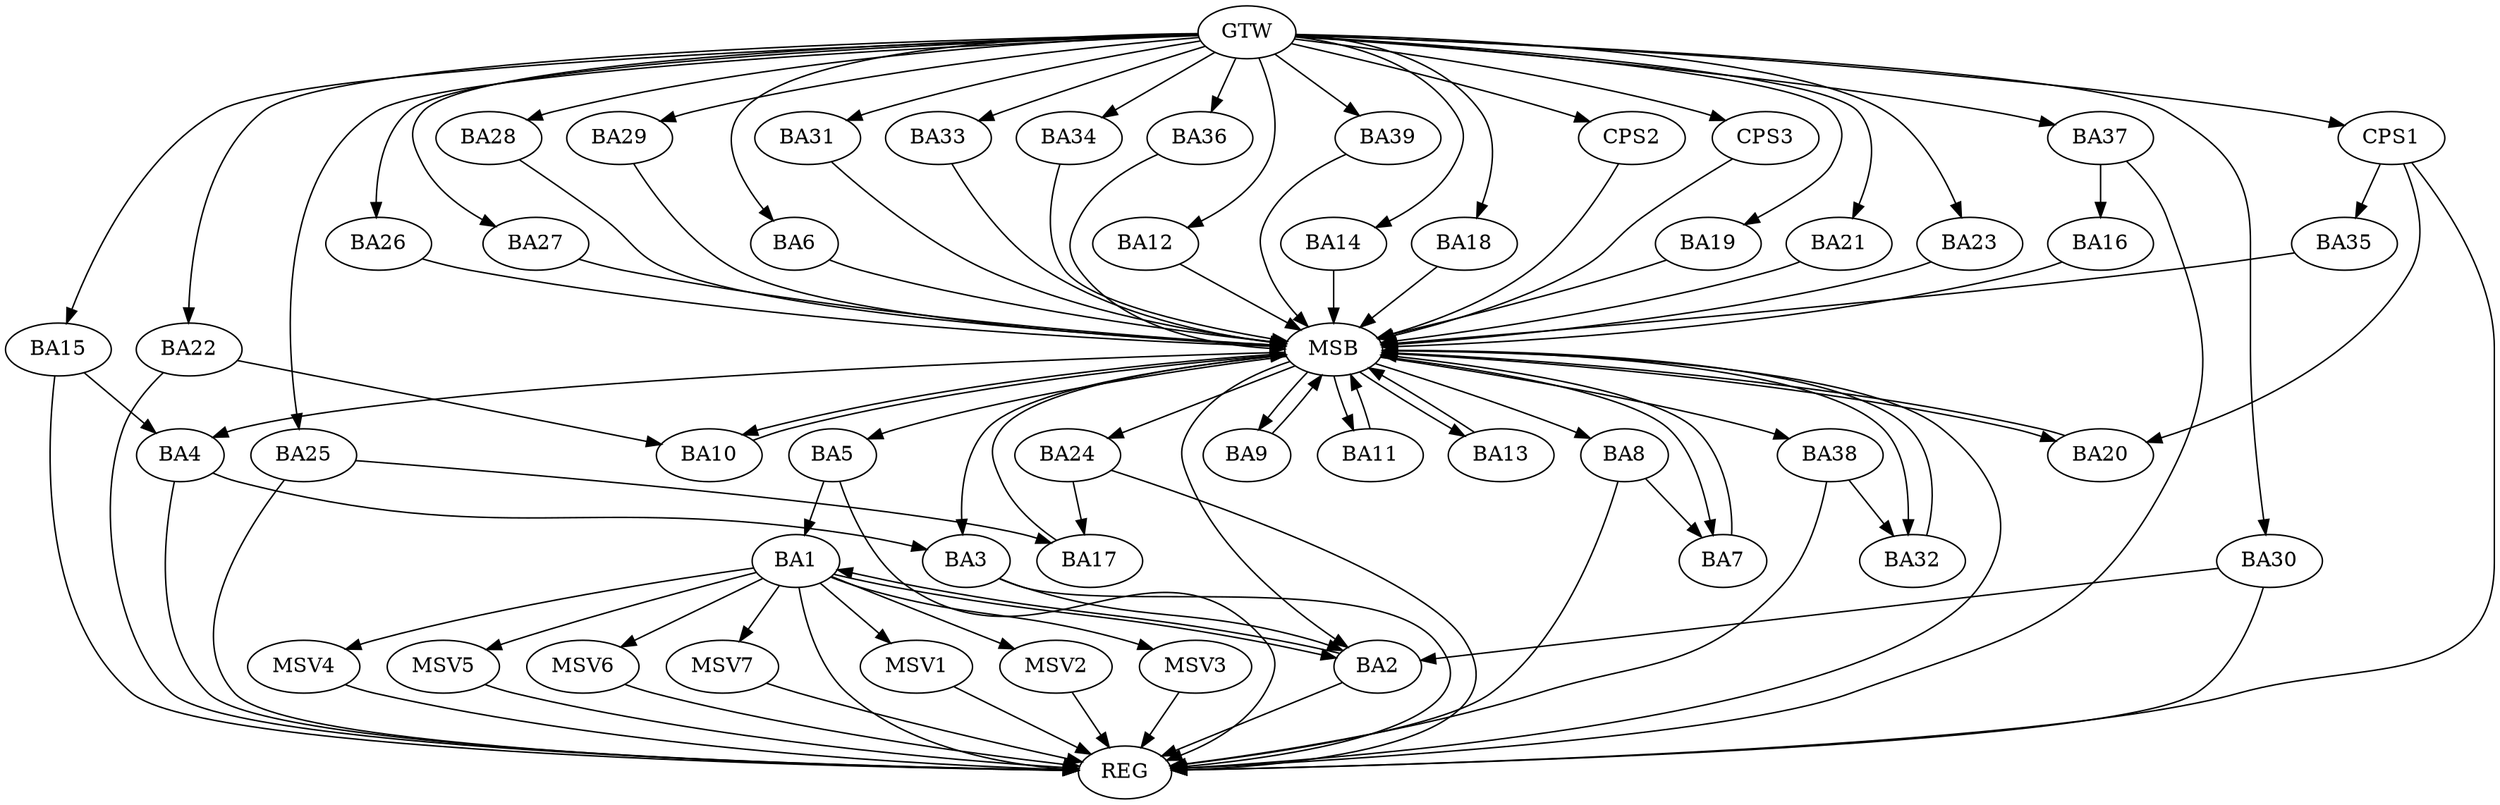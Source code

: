 strict digraph G {
  BA1 [ label="BA1" ];
  BA2 [ label="BA2" ];
  BA3 [ label="BA3" ];
  BA4 [ label="BA4" ];
  BA5 [ label="BA5" ];
  BA6 [ label="BA6" ];
  BA7 [ label="BA7" ];
  BA8 [ label="BA8" ];
  BA9 [ label="BA9" ];
  BA10 [ label="BA10" ];
  BA11 [ label="BA11" ];
  BA12 [ label="BA12" ];
  BA13 [ label="BA13" ];
  BA14 [ label="BA14" ];
  BA15 [ label="BA15" ];
  BA16 [ label="BA16" ];
  BA17 [ label="BA17" ];
  BA18 [ label="BA18" ];
  BA19 [ label="BA19" ];
  BA20 [ label="BA20" ];
  BA21 [ label="BA21" ];
  BA22 [ label="BA22" ];
  BA23 [ label="BA23" ];
  BA24 [ label="BA24" ];
  BA25 [ label="BA25" ];
  BA26 [ label="BA26" ];
  BA27 [ label="BA27" ];
  BA28 [ label="BA28" ];
  BA29 [ label="BA29" ];
  BA30 [ label="BA30" ];
  BA31 [ label="BA31" ];
  BA32 [ label="BA32" ];
  BA33 [ label="BA33" ];
  BA34 [ label="BA34" ];
  BA35 [ label="BA35" ];
  BA36 [ label="BA36" ];
  BA37 [ label="BA37" ];
  BA38 [ label="BA38" ];
  BA39 [ label="BA39" ];
  CPS1 [ label="CPS1" ];
  CPS2 [ label="CPS2" ];
  CPS3 [ label="CPS3" ];
  GTW [ label="GTW" ];
  REG [ label="REG" ];
  MSB [ label="MSB" ];
  MSV1 [ label="MSV1" ];
  MSV2 [ label="MSV2" ];
  MSV3 [ label="MSV3" ];
  MSV4 [ label="MSV4" ];
  MSV5 [ label="MSV5" ];
  MSV6 [ label="MSV6" ];
  MSV7 [ label="MSV7" ];
  BA1 -> BA2;
  BA2 -> BA1;
  BA3 -> BA2;
  BA4 -> BA3;
  BA5 -> BA1;
  BA8 -> BA7;
  BA15 -> BA4;
  BA22 -> BA10;
  BA24 -> BA17;
  BA25 -> BA17;
  BA30 -> BA2;
  BA37 -> BA16;
  BA38 -> BA32;
  CPS1 -> BA20;
  CPS1 -> BA35;
  GTW -> BA6;
  GTW -> BA12;
  GTW -> BA14;
  GTW -> BA15;
  GTW -> BA18;
  GTW -> BA19;
  GTW -> BA21;
  GTW -> BA22;
  GTW -> BA23;
  GTW -> BA25;
  GTW -> BA26;
  GTW -> BA27;
  GTW -> BA28;
  GTW -> BA29;
  GTW -> BA30;
  GTW -> BA31;
  GTW -> BA33;
  GTW -> BA34;
  GTW -> BA36;
  GTW -> BA37;
  GTW -> BA39;
  GTW -> CPS1;
  GTW -> CPS2;
  GTW -> CPS3;
  BA1 -> REG;
  BA2 -> REG;
  BA3 -> REG;
  BA4 -> REG;
  BA5 -> REG;
  BA8 -> REG;
  BA15 -> REG;
  BA22 -> REG;
  BA24 -> REG;
  BA25 -> REG;
  BA30 -> REG;
  BA37 -> REG;
  BA38 -> REG;
  CPS1 -> REG;
  BA6 -> MSB;
  MSB -> BA5;
  MSB -> REG;
  BA7 -> MSB;
  MSB -> BA4;
  BA9 -> MSB;
  MSB -> BA2;
  BA10 -> MSB;
  BA11 -> MSB;
  MSB -> BA9;
  BA12 -> MSB;
  BA13 -> MSB;
  BA14 -> MSB;
  MSB -> BA10;
  BA16 -> MSB;
  MSB -> BA3;
  BA17 -> MSB;
  MSB -> BA7;
  BA18 -> MSB;
  BA19 -> MSB;
  BA20 -> MSB;
  MSB -> BA11;
  BA21 -> MSB;
  MSB -> BA8;
  BA23 -> MSB;
  BA26 -> MSB;
  BA27 -> MSB;
  BA28 -> MSB;
  BA29 -> MSB;
  MSB -> BA20;
  BA31 -> MSB;
  BA32 -> MSB;
  BA33 -> MSB;
  BA34 -> MSB;
  BA35 -> MSB;
  BA36 -> MSB;
  BA39 -> MSB;
  CPS2 -> MSB;
  MSB -> BA38;
  MSB -> BA24;
  CPS3 -> MSB;
  MSB -> BA13;
  MSB -> BA32;
  BA1 -> MSV1;
  BA1 -> MSV2;
  BA1 -> MSV3;
  MSV1 -> REG;
  MSV2 -> REG;
  MSV3 -> REG;
  BA1 -> MSV4;
  MSV4 -> REG;
  BA1 -> MSV5;
  BA1 -> MSV6;
  BA1 -> MSV7;
  MSV5 -> REG;
  MSV6 -> REG;
  MSV7 -> REG;
}
